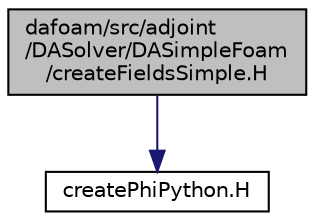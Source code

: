 digraph "dafoam/src/adjoint/DASolver/DASimpleFoam/createFieldsSimple.H"
{
  bgcolor="transparent";
  edge [fontname="Helvetica",fontsize="10",labelfontname="Helvetica",labelfontsize="10"];
  node [fontname="Helvetica",fontsize="10",shape=record];
  Node0 [label="dafoam/src/adjoint\l/DASolver/DASimpleFoam\l/createFieldsSimple.H",height=0.2,width=0.4,color="black", fillcolor="grey75", style="filled", fontcolor="black"];
  Node0 -> Node1 [color="midnightblue",fontsize="10",style="solid",fontname="Helvetica"];
  Node1 [label="createPhiPython.H",height=0.2,width=0.4,color="black",URL="$createPhiPython_8H.html"];
}
